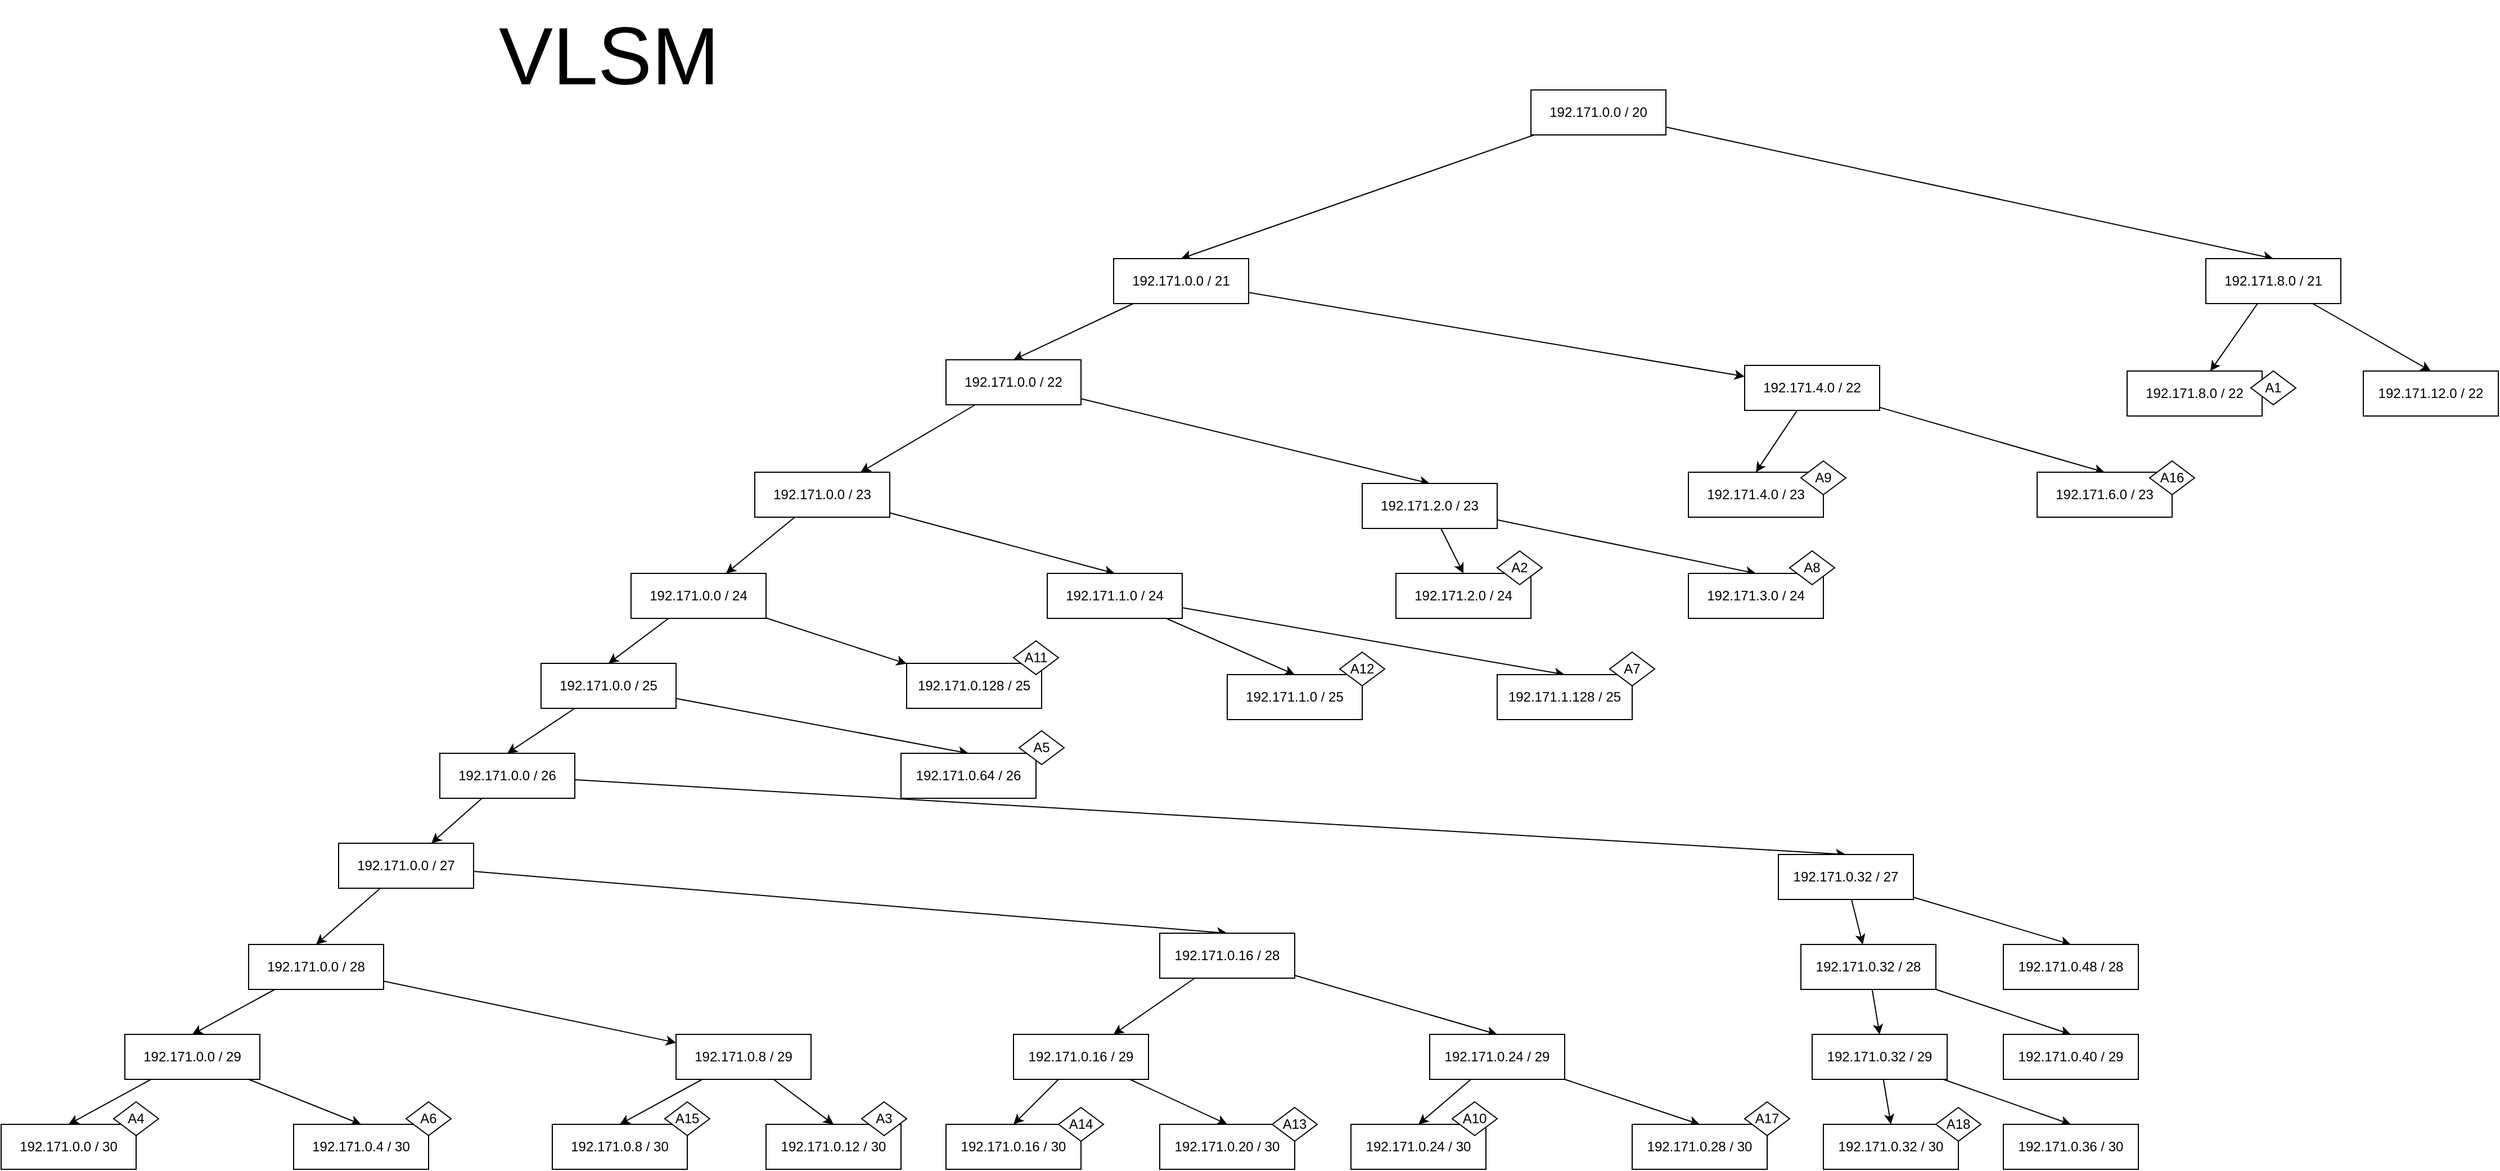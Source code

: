 <mxfile version="20.5.1" type="device"><diagram id="8jrJ8VIlCaStnpV6yP9o" name="Page-2"><mxGraphModel dx="2523" dy="887" grid="1" gridSize="10" guides="1" tooltips="1" connect="1" arrows="1" fold="1" page="1" pageScale="1" pageWidth="850" pageHeight="1100" math="0" shadow="0"><root><mxCell id="0"/><mxCell id="1" parent="0"/><mxCell id="r-IgUW0LRRx8CO7_rwcL-1" style="rounded=0;orthogonalLoop=1;jettySize=auto;html=1;entryX=0.5;entryY=0;entryDx=0;entryDy=0;" parent="1" source="r-IgUW0LRRx8CO7_rwcL-3" target="r-IgUW0LRRx8CO7_rwcL-6" edge="1"><mxGeometry relative="1" as="geometry"/></mxCell><mxCell id="r-IgUW0LRRx8CO7_rwcL-2" style="rounded=0;orthogonalLoop=1;jettySize=auto;html=1;entryX=0.5;entryY=0;entryDx=0;entryDy=0;" parent="1" source="r-IgUW0LRRx8CO7_rwcL-3" target="r-IgUW0LRRx8CO7_rwcL-9" edge="1"><mxGeometry relative="1" as="geometry"/></mxCell><mxCell id="r-IgUW0LRRx8CO7_rwcL-3" value="192.171.0.0 / 20" style="rounded=0;whiteSpace=wrap;html=1;" parent="1" vertex="1"><mxGeometry x="860" y="90" width="120" height="40" as="geometry"/></mxCell><mxCell id="r-IgUW0LRRx8CO7_rwcL-4" style="rounded=0;orthogonalLoop=1;jettySize=auto;html=1;entryX=0.5;entryY=0;entryDx=0;entryDy=0;" parent="1" source="r-IgUW0LRRx8CO7_rwcL-6" target="r-IgUW0LRRx8CO7_rwcL-12" edge="1"><mxGeometry relative="1" as="geometry"/></mxCell><mxCell id="r-IgUW0LRRx8CO7_rwcL-5" style="rounded=0;orthogonalLoop=1;jettySize=auto;html=1;" parent="1" source="r-IgUW0LRRx8CO7_rwcL-6" target="r-IgUW0LRRx8CO7_rwcL-82" edge="1"><mxGeometry relative="1" as="geometry"/></mxCell><mxCell id="r-IgUW0LRRx8CO7_rwcL-6" value="192.171.0.0 / 21" style="rounded=0;whiteSpace=wrap;html=1;" parent="1" vertex="1"><mxGeometry x="489" y="240" width="120" height="40" as="geometry"/></mxCell><mxCell id="r-IgUW0LRRx8CO7_rwcL-7" style="rounded=0;orthogonalLoop=1;jettySize=auto;html=1;" parent="1" source="r-IgUW0LRRx8CO7_rwcL-9" target="r-IgUW0LRRx8CO7_rwcL-86" edge="1"><mxGeometry relative="1" as="geometry"/></mxCell><mxCell id="r-IgUW0LRRx8CO7_rwcL-8" style="rounded=0;orthogonalLoop=1;jettySize=auto;html=1;entryX=0.5;entryY=0;entryDx=0;entryDy=0;" parent="1" source="r-IgUW0LRRx8CO7_rwcL-9" target="r-IgUW0LRRx8CO7_rwcL-87" edge="1"><mxGeometry relative="1" as="geometry"/></mxCell><mxCell id="r-IgUW0LRRx8CO7_rwcL-9" value="192.171.8.0 / 21" style="rounded=0;whiteSpace=wrap;html=1;" parent="1" vertex="1"><mxGeometry x="1460" y="240" width="120" height="40" as="geometry"/></mxCell><mxCell id="r-IgUW0LRRx8CO7_rwcL-10" style="rounded=0;orthogonalLoop=1;jettySize=auto;html=1;" parent="1" source="r-IgUW0LRRx8CO7_rwcL-12" target="r-IgUW0LRRx8CO7_rwcL-15" edge="1"><mxGeometry relative="1" as="geometry"/></mxCell><mxCell id="r-IgUW0LRRx8CO7_rwcL-11" style="rounded=0;orthogonalLoop=1;jettySize=auto;html=1;entryX=0.5;entryY=0;entryDx=0;entryDy=0;" parent="1" source="r-IgUW0LRRx8CO7_rwcL-12" target="r-IgUW0LRRx8CO7_rwcL-75" edge="1"><mxGeometry relative="1" as="geometry"/></mxCell><mxCell id="r-IgUW0LRRx8CO7_rwcL-12" value="192.171.0.0 / 22" style="rounded=0;whiteSpace=wrap;html=1;" parent="1" vertex="1"><mxGeometry x="340" y="330" width="120" height="40" as="geometry"/></mxCell><mxCell id="r-IgUW0LRRx8CO7_rwcL-13" style="rounded=0;orthogonalLoop=1;jettySize=auto;html=1;" parent="1" source="r-IgUW0LRRx8CO7_rwcL-15" target="r-IgUW0LRRx8CO7_rwcL-18" edge="1"><mxGeometry relative="1" as="geometry"/></mxCell><mxCell id="r-IgUW0LRRx8CO7_rwcL-14" style="rounded=0;orthogonalLoop=1;jettySize=auto;html=1;entryX=0.5;entryY=0;entryDx=0;entryDy=0;" parent="1" source="r-IgUW0LRRx8CO7_rwcL-15" target="r-IgUW0LRRx8CO7_rwcL-68" edge="1"><mxGeometry relative="1" as="geometry"/></mxCell><mxCell id="r-IgUW0LRRx8CO7_rwcL-15" value="192.171.0.0 / 23" style="rounded=0;whiteSpace=wrap;html=1;" parent="1" vertex="1"><mxGeometry x="170" y="430" width="120" height="40" as="geometry"/></mxCell><mxCell id="r-IgUW0LRRx8CO7_rwcL-16" style="rounded=0;orthogonalLoop=1;jettySize=auto;html=1;entryX=0.5;entryY=0;entryDx=0;entryDy=0;" parent="1" source="r-IgUW0LRRx8CO7_rwcL-18" target="r-IgUW0LRRx8CO7_rwcL-21" edge="1"><mxGeometry relative="1" as="geometry"/></mxCell><mxCell id="r-IgUW0LRRx8CO7_rwcL-17" style="rounded=0;orthogonalLoop=1;jettySize=auto;html=1;" parent="1" source="r-IgUW0LRRx8CO7_rwcL-18" target="r-IgUW0LRRx8CO7_rwcL-64" edge="1"><mxGeometry relative="1" as="geometry"/></mxCell><mxCell id="r-IgUW0LRRx8CO7_rwcL-18" value="192.171.0.0 / 24" style="rounded=0;whiteSpace=wrap;html=1;" parent="1" vertex="1"><mxGeometry x="60" y="520" width="120" height="40" as="geometry"/></mxCell><mxCell id="r-IgUW0LRRx8CO7_rwcL-19" style="rounded=0;orthogonalLoop=1;jettySize=auto;html=1;entryX=0.5;entryY=0;entryDx=0;entryDy=0;" parent="1" source="r-IgUW0LRRx8CO7_rwcL-21" target="r-IgUW0LRRx8CO7_rwcL-24" edge="1"><mxGeometry relative="1" as="geometry"/></mxCell><mxCell id="r-IgUW0LRRx8CO7_rwcL-20" style="rounded=0;orthogonalLoop=1;jettySize=auto;html=1;entryX=0.5;entryY=0;entryDx=0;entryDy=0;" parent="1" source="r-IgUW0LRRx8CO7_rwcL-21" target="r-IgUW0LRRx8CO7_rwcL-62" edge="1"><mxGeometry relative="1" as="geometry"/></mxCell><mxCell id="r-IgUW0LRRx8CO7_rwcL-21" value="192.171.0.0 / 25" style="rounded=0;whiteSpace=wrap;html=1;" parent="1" vertex="1"><mxGeometry x="-20" y="600" width="120" height="40" as="geometry"/></mxCell><mxCell id="r-IgUW0LRRx8CO7_rwcL-22" style="rounded=0;orthogonalLoop=1;jettySize=auto;html=1;" parent="1" source="r-IgUW0LRRx8CO7_rwcL-24" target="r-IgUW0LRRx8CO7_rwcL-27" edge="1"><mxGeometry relative="1" as="geometry"/></mxCell><mxCell id="r-IgUW0LRRx8CO7_rwcL-23" style="rounded=0;orthogonalLoop=1;jettySize=auto;html=1;entryX=0.5;entryY=0;entryDx=0;entryDy=0;" parent="1" source="r-IgUW0LRRx8CO7_rwcL-24" target="r-IgUW0LRRx8CO7_rwcL-44" edge="1"><mxGeometry relative="1" as="geometry"/></mxCell><mxCell id="r-IgUW0LRRx8CO7_rwcL-24" value="192.171.0.0 / 26" style="rounded=0;whiteSpace=wrap;html=1;" parent="1" vertex="1"><mxGeometry x="-110" y="680" width="120" height="40" as="geometry"/></mxCell><mxCell id="r-IgUW0LRRx8CO7_rwcL-25" style="rounded=0;orthogonalLoop=1;jettySize=auto;html=1;entryX=0.5;entryY=0;entryDx=0;entryDy=0;" parent="1" source="r-IgUW0LRRx8CO7_rwcL-27" target="r-IgUW0LRRx8CO7_rwcL-30" edge="1"><mxGeometry relative="1" as="geometry"/></mxCell><mxCell id="r-IgUW0LRRx8CO7_rwcL-26" style="rounded=0;orthogonalLoop=1;jettySize=auto;html=1;entryX=0.5;entryY=0;entryDx=0;entryDy=0;" parent="1" source="r-IgUW0LRRx8CO7_rwcL-27" target="r-IgUW0LRRx8CO7_rwcL-43" edge="1"><mxGeometry relative="1" as="geometry"><Array as="points"><mxPoint x="340" y="820"/></Array></mxGeometry></mxCell><mxCell id="r-IgUW0LRRx8CO7_rwcL-27" value="192.171.0.0 / 27" style="rounded=0;whiteSpace=wrap;html=1;" parent="1" vertex="1"><mxGeometry x="-200" y="760" width="120" height="40" as="geometry"/></mxCell><mxCell id="r-IgUW0LRRx8CO7_rwcL-28" style="rounded=0;orthogonalLoop=1;jettySize=auto;html=1;entryX=0.5;entryY=0;entryDx=0;entryDy=0;" parent="1" source="r-IgUW0LRRx8CO7_rwcL-30" target="r-IgUW0LRRx8CO7_rwcL-33" edge="1"><mxGeometry relative="1" as="geometry"/></mxCell><mxCell id="r-IgUW0LRRx8CO7_rwcL-29" style="rounded=0;orthogonalLoop=1;jettySize=auto;html=1;" parent="1" source="r-IgUW0LRRx8CO7_rwcL-30" target="r-IgUW0LRRx8CO7_rwcL-38" edge="1"><mxGeometry relative="1" as="geometry"/></mxCell><mxCell id="r-IgUW0LRRx8CO7_rwcL-30" value="192.171.0.0 / 28" style="rounded=0;whiteSpace=wrap;html=1;" parent="1" vertex="1"><mxGeometry x="-280" y="850" width="120" height="40" as="geometry"/></mxCell><mxCell id="r-IgUW0LRRx8CO7_rwcL-31" style="rounded=0;orthogonalLoop=1;jettySize=auto;html=1;entryX=0.5;entryY=0;entryDx=0;entryDy=0;" parent="1" source="r-IgUW0LRRx8CO7_rwcL-33" target="r-IgUW0LRRx8CO7_rwcL-34" edge="1"><mxGeometry relative="1" as="geometry"/></mxCell><mxCell id="r-IgUW0LRRx8CO7_rwcL-32" style="rounded=0;orthogonalLoop=1;jettySize=auto;html=1;entryX=0.5;entryY=0;entryDx=0;entryDy=0;" parent="1" source="r-IgUW0LRRx8CO7_rwcL-33" target="r-IgUW0LRRx8CO7_rwcL-35" edge="1"><mxGeometry relative="1" as="geometry"/></mxCell><mxCell id="r-IgUW0LRRx8CO7_rwcL-33" value="192.171.0.0 / 29" style="rounded=0;whiteSpace=wrap;html=1;" parent="1" vertex="1"><mxGeometry x="-390" y="930" width="120" height="40" as="geometry"/></mxCell><mxCell id="r-IgUW0LRRx8CO7_rwcL-34" value="192.171.0.0 / 30" style="rounded=0;whiteSpace=wrap;html=1;" parent="1" vertex="1"><mxGeometry x="-500" y="1010" width="120" height="40" as="geometry"/></mxCell><mxCell id="r-IgUW0LRRx8CO7_rwcL-35" value="192.171.0.4 / 30" style="rounded=0;whiteSpace=wrap;html=1;" parent="1" vertex="1"><mxGeometry x="-240" y="1010" width="120" height="40" as="geometry"/></mxCell><mxCell id="r-IgUW0LRRx8CO7_rwcL-36" style="rounded=0;orthogonalLoop=1;jettySize=auto;html=1;entryX=0.5;entryY=0;entryDx=0;entryDy=0;" parent="1" source="r-IgUW0LRRx8CO7_rwcL-38" target="r-IgUW0LRRx8CO7_rwcL-39" edge="1"><mxGeometry relative="1" as="geometry"/></mxCell><mxCell id="r-IgUW0LRRx8CO7_rwcL-37" style="rounded=0;orthogonalLoop=1;jettySize=auto;html=1;entryX=0.5;entryY=0;entryDx=0;entryDy=0;" parent="1" source="r-IgUW0LRRx8CO7_rwcL-38" target="r-IgUW0LRRx8CO7_rwcL-40" edge="1"><mxGeometry relative="1" as="geometry"/></mxCell><mxCell id="r-IgUW0LRRx8CO7_rwcL-38" value="192.171.0.8 / 29" style="rounded=0;whiteSpace=wrap;html=1;" parent="1" vertex="1"><mxGeometry x="100" y="930" width="120" height="40" as="geometry"/></mxCell><mxCell id="r-IgUW0LRRx8CO7_rwcL-39" value="192.171.0.8 / 30" style="rounded=0;whiteSpace=wrap;html=1;" parent="1" vertex="1"><mxGeometry x="-10" y="1010" width="120" height="40" as="geometry"/></mxCell><mxCell id="r-IgUW0LRRx8CO7_rwcL-40" value="192.171.0.12 / 30" style="rounded=0;whiteSpace=wrap;html=1;" parent="1" vertex="1"><mxGeometry x="180" y="1010" width="120" height="40" as="geometry"/></mxCell><mxCell id="r-IgUW0LRRx8CO7_rwcL-41" style="rounded=0;orthogonalLoop=1;jettySize=auto;html=1;" parent="1" source="r-IgUW0LRRx8CO7_rwcL-43" target="r-IgUW0LRRx8CO7_rwcL-47" edge="1"><mxGeometry relative="1" as="geometry"/></mxCell><mxCell id="r-IgUW0LRRx8CO7_rwcL-42" style="rounded=0;orthogonalLoop=1;jettySize=auto;html=1;entryX=0.5;entryY=0;entryDx=0;entryDy=0;" parent="1" source="r-IgUW0LRRx8CO7_rwcL-43" target="r-IgUW0LRRx8CO7_rwcL-52" edge="1"><mxGeometry relative="1" as="geometry"/></mxCell><mxCell id="r-IgUW0LRRx8CO7_rwcL-43" value="192.171.0.16 / 28" style="rounded=0;whiteSpace=wrap;html=1;" parent="1" vertex="1"><mxGeometry x="530" y="840" width="120" height="40" as="geometry"/></mxCell><mxCell id="rqvZpTO2TgWh3rwW_PDe-8" style="edgeStyle=none;rounded=0;orthogonalLoop=1;jettySize=auto;html=1;fontSize=72;" parent="1" source="r-IgUW0LRRx8CO7_rwcL-44" target="rqvZpTO2TgWh3rwW_PDe-1" edge="1"><mxGeometry relative="1" as="geometry"/></mxCell><mxCell id="rqvZpTO2TgWh3rwW_PDe-11" style="edgeStyle=none;rounded=0;orthogonalLoop=1;jettySize=auto;html=1;entryX=0.5;entryY=0;entryDx=0;entryDy=0;fontSize=72;" parent="1" source="r-IgUW0LRRx8CO7_rwcL-44" target="rqvZpTO2TgWh3rwW_PDe-9" edge="1"><mxGeometry relative="1" as="geometry"/></mxCell><mxCell id="r-IgUW0LRRx8CO7_rwcL-44" value="192.171.0.32 / 27" style="rounded=0;whiteSpace=wrap;html=1;" parent="1" vertex="1"><mxGeometry x="1080" y="770" width="120" height="40" as="geometry"/></mxCell><mxCell id="r-IgUW0LRRx8CO7_rwcL-45" style="rounded=0;orthogonalLoop=1;jettySize=auto;html=1;entryX=0.5;entryY=0;entryDx=0;entryDy=0;" parent="1" source="r-IgUW0LRRx8CO7_rwcL-47" target="r-IgUW0LRRx8CO7_rwcL-48" edge="1"><mxGeometry relative="1" as="geometry"/></mxCell><mxCell id="r-IgUW0LRRx8CO7_rwcL-46" style="rounded=0;orthogonalLoop=1;jettySize=auto;html=1;entryX=0.5;entryY=0;entryDx=0;entryDy=0;" parent="1" source="r-IgUW0LRRx8CO7_rwcL-47" target="r-IgUW0LRRx8CO7_rwcL-49" edge="1"><mxGeometry relative="1" as="geometry"/></mxCell><mxCell id="r-IgUW0LRRx8CO7_rwcL-47" value="192.171.0.16 / 29" style="rounded=0;whiteSpace=wrap;html=1;" parent="1" vertex="1"><mxGeometry x="400" y="930" width="120" height="40" as="geometry"/></mxCell><mxCell id="r-IgUW0LRRx8CO7_rwcL-48" value="192.171.0.16 / 30" style="rounded=0;whiteSpace=wrap;html=1;" parent="1" vertex="1"><mxGeometry x="340" y="1010" width="120" height="40" as="geometry"/></mxCell><mxCell id="r-IgUW0LRRx8CO7_rwcL-49" value="192.171.0.20 / 30" style="rounded=0;whiteSpace=wrap;html=1;" parent="1" vertex="1"><mxGeometry x="530" y="1010" width="120" height="40" as="geometry"/></mxCell><mxCell id="r-IgUW0LRRx8CO7_rwcL-50" style="rounded=0;orthogonalLoop=1;jettySize=auto;html=1;entryX=0.5;entryY=0;entryDx=0;entryDy=0;" parent="1" source="r-IgUW0LRRx8CO7_rwcL-52" target="r-IgUW0LRRx8CO7_rwcL-53" edge="1"><mxGeometry relative="1" as="geometry"/></mxCell><mxCell id="r-IgUW0LRRx8CO7_rwcL-51" style="rounded=0;orthogonalLoop=1;jettySize=auto;html=1;entryX=0.5;entryY=0;entryDx=0;entryDy=0;" parent="1" source="r-IgUW0LRRx8CO7_rwcL-52" target="r-IgUW0LRRx8CO7_rwcL-54" edge="1"><mxGeometry relative="1" as="geometry"/></mxCell><mxCell id="r-IgUW0LRRx8CO7_rwcL-52" value="192.171.0.24 / 29" style="rounded=0;whiteSpace=wrap;html=1;" parent="1" vertex="1"><mxGeometry x="770" y="930" width="120" height="40" as="geometry"/></mxCell><mxCell id="r-IgUW0LRRx8CO7_rwcL-53" value="192.171.0.24 / 30" style="rounded=0;whiteSpace=wrap;html=1;" parent="1" vertex="1"><mxGeometry x="700" y="1010" width="120" height="40" as="geometry"/></mxCell><mxCell id="r-IgUW0LRRx8CO7_rwcL-54" value="192.171.0.28 / 30" style="rounded=0;whiteSpace=wrap;html=1;" parent="1" vertex="1"><mxGeometry x="950" y="1010" width="120" height="40" as="geometry"/></mxCell><mxCell id="r-IgUW0LRRx8CO7_rwcL-55" value="A6" style="rhombus;whiteSpace=wrap;html=1;" parent="1" vertex="1"><mxGeometry x="-140" y="990" width="40" height="30" as="geometry"/></mxCell><mxCell id="r-IgUW0LRRx8CO7_rwcL-56" value="A4" style="rhombus;whiteSpace=wrap;html=1;" parent="1" vertex="1"><mxGeometry x="-400" y="990" width="40" height="30" as="geometry"/></mxCell><mxCell id="r-IgUW0LRRx8CO7_rwcL-57" value="A15" style="rhombus;whiteSpace=wrap;html=1;" parent="1" vertex="1"><mxGeometry x="90" y="990" width="40" height="30" as="geometry"/></mxCell><mxCell id="r-IgUW0LRRx8CO7_rwcL-58" value="A3" style="rhombus;whiteSpace=wrap;html=1;" parent="1" vertex="1"><mxGeometry x="265" y="990" width="40" height="30" as="geometry"/></mxCell><mxCell id="r-IgUW0LRRx8CO7_rwcL-59" value="A14" style="rhombus;whiteSpace=wrap;html=1;" parent="1" vertex="1"><mxGeometry x="440" y="995" width="40" height="30" as="geometry"/></mxCell><mxCell id="r-IgUW0LRRx8CO7_rwcL-60" value="A13" style="rhombus;whiteSpace=wrap;html=1;" parent="1" vertex="1"><mxGeometry x="630" y="995" width="40" height="30" as="geometry"/></mxCell><mxCell id="r-IgUW0LRRx8CO7_rwcL-61" value="A10" style="rhombus;whiteSpace=wrap;html=1;" parent="1" vertex="1"><mxGeometry x="790" y="990" width="40" height="30" as="geometry"/></mxCell><mxCell id="r-IgUW0LRRx8CO7_rwcL-62" value="192.171.0.64 / 26" style="rounded=0;whiteSpace=wrap;html=1;" parent="1" vertex="1"><mxGeometry x="300" y="680" width="120" height="40" as="geometry"/></mxCell><mxCell id="r-IgUW0LRRx8CO7_rwcL-63" value="A5&lt;span style=&quot;color: rgba(0, 0, 0, 0); font-family: monospace; font-size: 0px; text-align: start;&quot;&gt;%3CmxGraphModel%3E%3Croot%3E%3CmxCell%20id%3D%220%22%2F%3E%3CmxCell%20id%3D%221%22%20parent%3D%220%22%2F%3E%3CmxCell%20id%3D%222%22%20value%3D%22A4%22%20style%3D%22rhombus%3BwhiteSpace%3Dwrap%3Bhtml%3D1%3B%22%20vertex%3D%221%22%20parent%3D%221%22%3E%3CmxGeometry%20x%3D%22-10%22%20y%3D%22980%22%20width%3D%2240%22%20height%3D%2230%22%20as%3D%22geometry%22%2F%3E%3C%2FmxCell%3E%3C%2Froot%3E%3C%2FmxGraphModel%&lt;/span&gt;" style="rhombus;whiteSpace=wrap;html=1;" parent="1" vertex="1"><mxGeometry x="405" y="660" width="40" height="30" as="geometry"/></mxCell><mxCell id="r-IgUW0LRRx8CO7_rwcL-64" value="192.171.0.128 / 25" style="rounded=0;whiteSpace=wrap;html=1;" parent="1" vertex="1"><mxGeometry x="305" y="600" width="120" height="40" as="geometry"/></mxCell><mxCell id="r-IgUW0LRRx8CO7_rwcL-65" value="A11&lt;span style=&quot;color: rgba(0, 0, 0, 0); font-family: monospace; font-size: 0px; text-align: start;&quot;&gt;%3CmxGraphModel%3E%3Croot%3E%3CmxCell%20id%3D%220%22%2F%3E%3CmxCell%20id%3D%221%22%20parent%3D%220%22%2F%3E%3CmxCell%20id%3D%222%22%20value%3D%22A4%22%20style%3D%22rhombus%3BwhiteSpace%3Dwrap%3Bhtml%3D1%3B%22%20vertex%3D%221%22%20parent%3D%221%22%3E%3CmxGeometry%20x%3D%22-10%22%20y%3D%22980%22%20width%3D%2240%22%20height%3D%2230%22%20as%3D%22geometry%22%2F%3E%3C%2FmxCell%3E%3C%2Froot%3E%3C%2FmxGraphModel%&lt;/span&gt;" style="rhombus;whiteSpace=wrap;html=1;" parent="1" vertex="1"><mxGeometry x="400" y="580" width="40" height="30" as="geometry"/></mxCell><mxCell id="r-IgUW0LRRx8CO7_rwcL-66" style="rounded=0;orthogonalLoop=1;jettySize=auto;html=1;entryX=0.5;entryY=0;entryDx=0;entryDy=0;" parent="1" source="r-IgUW0LRRx8CO7_rwcL-68" target="r-IgUW0LRRx8CO7_rwcL-69" edge="1"><mxGeometry relative="1" as="geometry"/></mxCell><mxCell id="r-IgUW0LRRx8CO7_rwcL-67" style="rounded=0;orthogonalLoop=1;jettySize=auto;html=1;entryX=0.5;entryY=0;entryDx=0;entryDy=0;" parent="1" source="r-IgUW0LRRx8CO7_rwcL-68" target="r-IgUW0LRRx8CO7_rwcL-70" edge="1"><mxGeometry relative="1" as="geometry"/></mxCell><mxCell id="r-IgUW0LRRx8CO7_rwcL-68" value="192.171.1.0 / 24" style="rounded=0;whiteSpace=wrap;html=1;" parent="1" vertex="1"><mxGeometry x="430" y="520" width="120" height="40" as="geometry"/></mxCell><mxCell id="r-IgUW0LRRx8CO7_rwcL-69" value="192.171.1.0 / 25" style="rounded=0;whiteSpace=wrap;html=1;" parent="1" vertex="1"><mxGeometry x="590" y="610" width="120" height="40" as="geometry"/></mxCell><mxCell id="r-IgUW0LRRx8CO7_rwcL-70" value="192.171.1.128 / 25" style="rounded=0;whiteSpace=wrap;html=1;" parent="1" vertex="1"><mxGeometry x="830" y="610" width="120" height="40" as="geometry"/></mxCell><mxCell id="r-IgUW0LRRx8CO7_rwcL-71" value="A12&lt;span style=&quot;color: rgba(0, 0, 0, 0); font-family: monospace; font-size: 0px; text-align: start;&quot;&gt;%3CmxGraphModel%3E%3Croot%3E%3CmxCell%20id%3D%220%22%2F%3E%3CmxCell%20id%3D%221%22%20parent%3D%220%22%2F%3E%3CmxCell%20id%3D%222%22%20value%3D%22A4%22%20style%3D%22rhombus%3BwhiteSpace%3Dwrap%3Bhtml%3D1%3B%22%20vertex%3D%221%22%20parent%3D%221%22%3E%3CmxGeometry%20x%3D%22-10%22%20y%3D%22980%22%20width%3D%2240%22%20height%3D%2230%22%20as%3D%22geometry%22%2F%3E%3C%2FmxCell%3E%3C%2Froot%3E%3C%2FmxGraphModel%&lt;/span&gt;" style="rhombus;whiteSpace=wrap;html=1;" parent="1" vertex="1"><mxGeometry x="690" y="590" width="40" height="30" as="geometry"/></mxCell><mxCell id="r-IgUW0LRRx8CO7_rwcL-72" value="A7&lt;span style=&quot;color: rgba(0, 0, 0, 0); font-family: monospace; font-size: 0px; text-align: start;&quot;&gt;%3CmxGraphModel%3E%3Croot%3E%3CmxCell%20id%3D%220%22%2F%3E%3CmxCell%20id%3D%221%22%20parent%3D%220%22%2F%3E%3CmxCell%20id%3D%222%22%20value%3D%22A4%22%20style%3D%22rhombus%3BwhiteSpace%3Dwrap%3Bhtml%3D1%3B%22%20vertex%3D%221%22%20parent%3D%221%22%3E%3CmxGeometry%20x%3D%22-10%22%20y%3D%22980%22%20width%3D%2240%22%20height%3D%2230%22%20as%3D%22geometry%22%2F%3E%3C%2FmxCell%3E%3C%2Froot%3E%3C%2FmxGraphModel%&lt;/span&gt;" style="rhombus;whiteSpace=wrap;html=1;" parent="1" vertex="1"><mxGeometry x="930" y="590" width="40" height="30" as="geometry"/></mxCell><mxCell id="r-IgUW0LRRx8CO7_rwcL-73" style="rounded=0;orthogonalLoop=1;jettySize=auto;html=1;entryX=0.5;entryY=0;entryDx=0;entryDy=0;" parent="1" source="r-IgUW0LRRx8CO7_rwcL-75" target="r-IgUW0LRRx8CO7_rwcL-76" edge="1"><mxGeometry relative="1" as="geometry"/></mxCell><mxCell id="r-IgUW0LRRx8CO7_rwcL-74" style="rounded=0;orthogonalLoop=1;jettySize=auto;html=1;entryX=0.5;entryY=0;entryDx=0;entryDy=0;" parent="1" source="r-IgUW0LRRx8CO7_rwcL-75" target="r-IgUW0LRRx8CO7_rwcL-77" edge="1"><mxGeometry relative="1" as="geometry"/></mxCell><mxCell id="r-IgUW0LRRx8CO7_rwcL-75" value="192.171.2.0 / 23" style="rounded=0;whiteSpace=wrap;html=1;" parent="1" vertex="1"><mxGeometry x="710" y="440" width="120" height="40" as="geometry"/></mxCell><mxCell id="r-IgUW0LRRx8CO7_rwcL-76" value="192.171.2.0 / 24" style="rounded=0;whiteSpace=wrap;html=1;" parent="1" vertex="1"><mxGeometry x="740" y="520" width="120" height="40" as="geometry"/></mxCell><mxCell id="r-IgUW0LRRx8CO7_rwcL-77" value="192.171.3.0 / 24" style="rounded=0;whiteSpace=wrap;html=1;" parent="1" vertex="1"><mxGeometry x="1000" y="520" width="120" height="40" as="geometry"/></mxCell><mxCell id="r-IgUW0LRRx8CO7_rwcL-78" value="A2&lt;span style=&quot;color: rgba(0, 0, 0, 0); font-family: monospace; font-size: 0px; text-align: start;&quot;&gt;%3CmxGraphModel%3E%3Croot%3E%3CmxCell%20id%3D%220%22%2F%3E%3CmxCell%20id%3D%221%22%20parent%3D%220%22%2F%3E%3CmxCell%20id%3D%222%22%20value%3D%22A4%22%20style%3D%22rhombus%3BwhiteSpace%3Dwrap%3Bhtml%3D1%3B%22%20vertex%3D%221%22%20parent%3D%221%22%3E%3CmxGeometry%20x%3D%22-10%22%20y%3D%22980%22%20width%3D%2240%22%20height%3D%2230%22%20as%3D%22geometry%22%2F%3E%3C%2FmxCell%3E%3C%2Froot%3E%3C%2FmxGraphModel%&lt;/span&gt;" style="rhombus;whiteSpace=wrap;html=1;" parent="1" vertex="1"><mxGeometry x="830" y="500" width="40" height="30" as="geometry"/></mxCell><mxCell id="r-IgUW0LRRx8CO7_rwcL-79" value="A8&lt;span style=&quot;color: rgba(0, 0, 0, 0); font-family: monospace; font-size: 0px; text-align: start;&quot;&gt;%3CmxGraphModel%3E%3Croot%3E%3CmxCell%20id%3D%220%22%2F%3E%3CmxCell%20id%3D%221%22%20parent%3D%220%22%2F%3E%3CmxCell%20id%3D%222%22%20value%3D%22A4%22%20style%3D%22rhombus%3BwhiteSpace%3Dwrap%3Bhtml%3D1%3B%22%20vertex%3D%221%22%20parent%3D%221%22%3E%3CmxGeometry%20x%3D%22-10%22%20y%3D%22980%22%20width%3D%2240%22%20height%3D%2230%22%20as%3D%22geometry%22%2F%3E%3C%2FmxCell%3E%3C%2Froot%3E%3C%2FmxGraphModel%&lt;/span&gt;" style="rhombus;whiteSpace=wrap;html=1;" parent="1" vertex="1"><mxGeometry x="1090" y="500" width="40" height="30" as="geometry"/></mxCell><mxCell id="r-IgUW0LRRx8CO7_rwcL-80" style="rounded=0;orthogonalLoop=1;jettySize=auto;html=1;entryX=0.5;entryY=0;entryDx=0;entryDy=0;" parent="1" source="r-IgUW0LRRx8CO7_rwcL-82" target="r-IgUW0LRRx8CO7_rwcL-83" edge="1"><mxGeometry relative="1" as="geometry"/></mxCell><mxCell id="r-IgUW0LRRx8CO7_rwcL-81" style="rounded=0;orthogonalLoop=1;jettySize=auto;html=1;entryX=0.5;entryY=0;entryDx=0;entryDy=0;" parent="1" source="r-IgUW0LRRx8CO7_rwcL-82" target="r-IgUW0LRRx8CO7_rwcL-84" edge="1"><mxGeometry relative="1" as="geometry"/></mxCell><mxCell id="r-IgUW0LRRx8CO7_rwcL-82" value="192.171.4.0 / 22" style="rounded=0;whiteSpace=wrap;html=1;" parent="1" vertex="1"><mxGeometry x="1050" y="335" width="120" height="40" as="geometry"/></mxCell><mxCell id="r-IgUW0LRRx8CO7_rwcL-83" value="192.171.4.0 / 23" style="rounded=0;whiteSpace=wrap;html=1;" parent="1" vertex="1"><mxGeometry x="1000" y="430" width="120" height="40" as="geometry"/></mxCell><mxCell id="r-IgUW0LRRx8CO7_rwcL-84" value="192.171.6.0 / 23" style="rounded=0;whiteSpace=wrap;html=1;" parent="1" vertex="1"><mxGeometry x="1310" y="430" width="120" height="40" as="geometry"/></mxCell><mxCell id="r-IgUW0LRRx8CO7_rwcL-85" value="A9" style="rhombus;whiteSpace=wrap;html=1;" parent="1" vertex="1"><mxGeometry x="1100" y="420" width="40" height="30" as="geometry"/></mxCell><mxCell id="r-IgUW0LRRx8CO7_rwcL-86" value="192.171.8.0 / 22" style="rounded=0;whiteSpace=wrap;html=1;" parent="1" vertex="1"><mxGeometry x="1390" y="340" width="120" height="40" as="geometry"/></mxCell><mxCell id="r-IgUW0LRRx8CO7_rwcL-87" value="192.171.12.0 / 22" style="rounded=0;whiteSpace=wrap;html=1;" parent="1" vertex="1"><mxGeometry x="1600" y="340" width="120" height="40" as="geometry"/></mxCell><mxCell id="r-IgUW0LRRx8CO7_rwcL-88" value="A1" style="rhombus;whiteSpace=wrap;html=1;" parent="1" vertex="1"><mxGeometry x="1500" y="340" width="40" height="30" as="geometry"/></mxCell><mxCell id="r-IgUW0LRRx8CO7_rwcL-89" value="A16" style="rhombus;whiteSpace=wrap;html=1;" parent="1" vertex="1"><mxGeometry x="1410" y="420" width="40" height="30" as="geometry"/></mxCell><mxCell id="r-IgUW0LRRx8CO7_rwcL-94" style="edgeStyle=none;rounded=0;orthogonalLoop=1;jettySize=auto;html=1;exitX=0.5;exitY=1;exitDx=0;exitDy=0;" parent="1" source="r-IgUW0LRRx8CO7_rwcL-87" target="r-IgUW0LRRx8CO7_rwcL-87" edge="1"><mxGeometry relative="1" as="geometry"/></mxCell><mxCell id="r-IgUW0LRRx8CO7_rwcL-95" value="&lt;span style=&quot;font-size: 72px;&quot;&gt;VLSM&lt;/span&gt;" style="text;html=1;align=center;verticalAlign=middle;resizable=0;points=[];autosize=1;strokeColor=none;fillColor=none;" parent="1" vertex="1"><mxGeometry x="-70" y="10" width="220" height="100" as="geometry"/></mxCell><mxCell id="rqvZpTO2TgWh3rwW_PDe-7" style="edgeStyle=none;rounded=0;orthogonalLoop=1;jettySize=auto;html=1;entryX=0.5;entryY=0;entryDx=0;entryDy=0;fontSize=72;" parent="1" source="rqvZpTO2TgWh3rwW_PDe-1" target="rqvZpTO2TgWh3rwW_PDe-2" edge="1"><mxGeometry relative="1" as="geometry"/></mxCell><mxCell id="rqvZpTO2TgWh3rwW_PDe-13" style="edgeStyle=none;rounded=0;orthogonalLoop=1;jettySize=auto;html=1;entryX=0.5;entryY=0;entryDx=0;entryDy=0;fontSize=72;" parent="1" source="rqvZpTO2TgWh3rwW_PDe-1" target="rqvZpTO2TgWh3rwW_PDe-12" edge="1"><mxGeometry relative="1" as="geometry"/></mxCell><mxCell id="rqvZpTO2TgWh3rwW_PDe-1" value="192.171.0.32 / 28" style="rounded=0;whiteSpace=wrap;html=1;" parent="1" vertex="1"><mxGeometry x="1100" y="850" width="120" height="40" as="geometry"/></mxCell><mxCell id="rqvZpTO2TgWh3rwW_PDe-5" style="edgeStyle=none;rounded=0;orthogonalLoop=1;jettySize=auto;html=1;entryX=0.5;entryY=0;entryDx=0;entryDy=0;fontSize=72;" parent="1" source="rqvZpTO2TgWh3rwW_PDe-2" target="rqvZpTO2TgWh3rwW_PDe-3" edge="1"><mxGeometry relative="1" as="geometry"/></mxCell><mxCell id="rqvZpTO2TgWh3rwW_PDe-6" style="edgeStyle=none;rounded=0;orthogonalLoop=1;jettySize=auto;html=1;entryX=0.5;entryY=0;entryDx=0;entryDy=0;fontSize=72;" parent="1" source="rqvZpTO2TgWh3rwW_PDe-2" target="rqvZpTO2TgWh3rwW_PDe-4" edge="1"><mxGeometry relative="1" as="geometry"/></mxCell><mxCell id="rqvZpTO2TgWh3rwW_PDe-2" value="192.171.0.32 / 29" style="rounded=0;whiteSpace=wrap;html=1;" parent="1" vertex="1"><mxGeometry x="1110" y="930" width="120" height="40" as="geometry"/></mxCell><mxCell id="rqvZpTO2TgWh3rwW_PDe-3" value="192.171.0.32 / 30" style="rounded=0;whiteSpace=wrap;html=1;" parent="1" vertex="1"><mxGeometry x="1120" y="1010" width="120" height="40" as="geometry"/></mxCell><mxCell id="rqvZpTO2TgWh3rwW_PDe-4" value="192.171.0.36 / 30" style="rounded=0;whiteSpace=wrap;html=1;" parent="1" vertex="1"><mxGeometry x="1280" y="1010" width="120" height="40" as="geometry"/></mxCell><mxCell id="rqvZpTO2TgWh3rwW_PDe-9" value="192.171.0.48 / 28" style="rounded=0;whiteSpace=wrap;html=1;" parent="1" vertex="1"><mxGeometry x="1280" y="850" width="120" height="40" as="geometry"/></mxCell><mxCell id="rqvZpTO2TgWh3rwW_PDe-12" value="192.171.0.40 / 29" style="rounded=0;whiteSpace=wrap;html=1;" parent="1" vertex="1"><mxGeometry x="1280" y="930" width="120" height="40" as="geometry"/></mxCell><mxCell id="rqvZpTO2TgWh3rwW_PDe-14" value="A17&lt;span style=&quot;color: rgba(0, 0, 0, 0); font-family: monospace; font-size: 0px; text-align: start;&quot;&gt;%3CmxGraphModel%3E%3Croot%3E%3CmxCell%20id%3D%220%22%2F%3E%3CmxCell%20id%3D%221%22%20parent%3D%220%22%2F%3E%3CmxCell%20id%3D%222%22%20value%3D%22A4%22%20style%3D%22rhombus%3BwhiteSpace%3Dwrap%3Bhtml%3D1%3B%22%20vertex%3D%221%22%20parent%3D%221%22%3E%3CmxGeometry%20x%3D%22-10%22%20y%3D%22980%22%20width%3D%2240%22%20height%3D%2230%22%20as%3D%22geometry%22%2F%3E%3C%2FmxCell%3E%3C%2Froot%3E%3C%2FmxGraphModel1&lt;/span&gt;" style="rhombus;whiteSpace=wrap;html=1;" parent="1" vertex="1"><mxGeometry x="1050" y="990" width="40" height="30" as="geometry"/></mxCell><mxCell id="rqvZpTO2TgWh3rwW_PDe-15" value="A18&lt;span style=&quot;color: rgba(0, 0, 0, 0); font-family: monospace; font-size: 0px; text-align: start;&quot;&gt;%3CmxGraphModel%3E%3Croot%3E%3CmxCell%20id%3D%220%22%2F%3E%3CmxCell%20id%3D%221%22%20parent%3D%220%22%2F%3E%3CmxCell%20id%3D%222%22%20value%3D%22A4%22%20style%3D%22rhombus%3BwhiteSpace%3Dwrap%3Bhtml%3D1%3B%22%20vertex%3D%221%22%20parent%3D%221%22%3E%3CmxGeometry%20x%3D%22-10%22%20y%3D%22980%22%20width%3D%2240%22%20height%3D%2230%22%20as%3D%22geometry%22%2F%3E%3C%2FmxCell%3E%3C%2Froot%3E%3C%2FmxGraphModel&lt;/span&gt;" style="rhombus;whiteSpace=wrap;html=1;" parent="1" vertex="1"><mxGeometry x="1220" y="995" width="40" height="30" as="geometry"/></mxCell></root></mxGraphModel></diagram></mxfile>